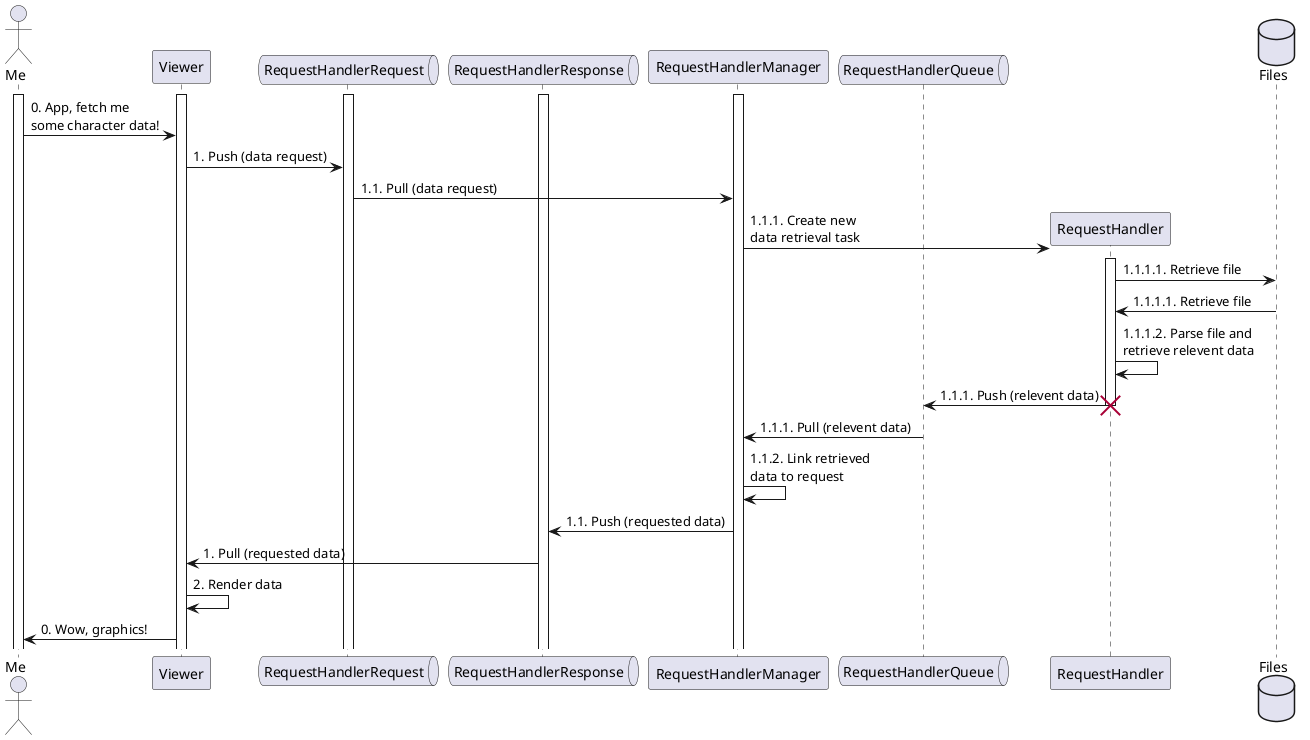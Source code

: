 @startuml normal_sequence

actor Me

participant Viewer
queue RequestHandlerRequest
queue RequestHandlerResponse
participant RequestHandlerManager
queue RequestHandlerQueue
participant RequestHandler
database Files

activate Me
activate Viewer
activate RequestHandlerManager
activate RequestHandlerRequest
activate RequestHandlerResponse

Me -> Viewer : 0. App, fetch me\nsome character data!

Viewer -> RequestHandlerRequest : 1. Push (data request)
RequestHandlerRequest -> RequestHandlerManager : 1.1. Pull (data request)

create RequestHandler
RequestHandlerManager -> RequestHandler : 1.1.1. Create new\ndata retrieval task
activate RequestHandler

RequestHandler -> Files : 1.1.1.1. Retrieve file
Files -> RequestHandler : 1.1.1.1. Retrieve file
RequestHandler -> RequestHandler : 1.1.1.2. Parse file and\nretrieve relevent data
RequestHandler -> RequestHandlerQueue : 1.1.1. Push (relevent data)

deactivate RequestHandler
destroy RequestHandler

RequestHandlerQueue -> RequestHandlerManager : 1.1.1. Pull (relevent data)
RequestHandlerManager -> RequestHandlerManager : 1.1.2. Link retrieved\ndata to request

RequestHandlerManager -> RequestHandlerResponse : 1.1. Push (requested data)
RequestHandlerResponse -> Viewer : 1. Pull (requested data)

Viewer -> Viewer : 2. Render data

Viewer -> Me : 0. Wow, graphics!

@enduml
